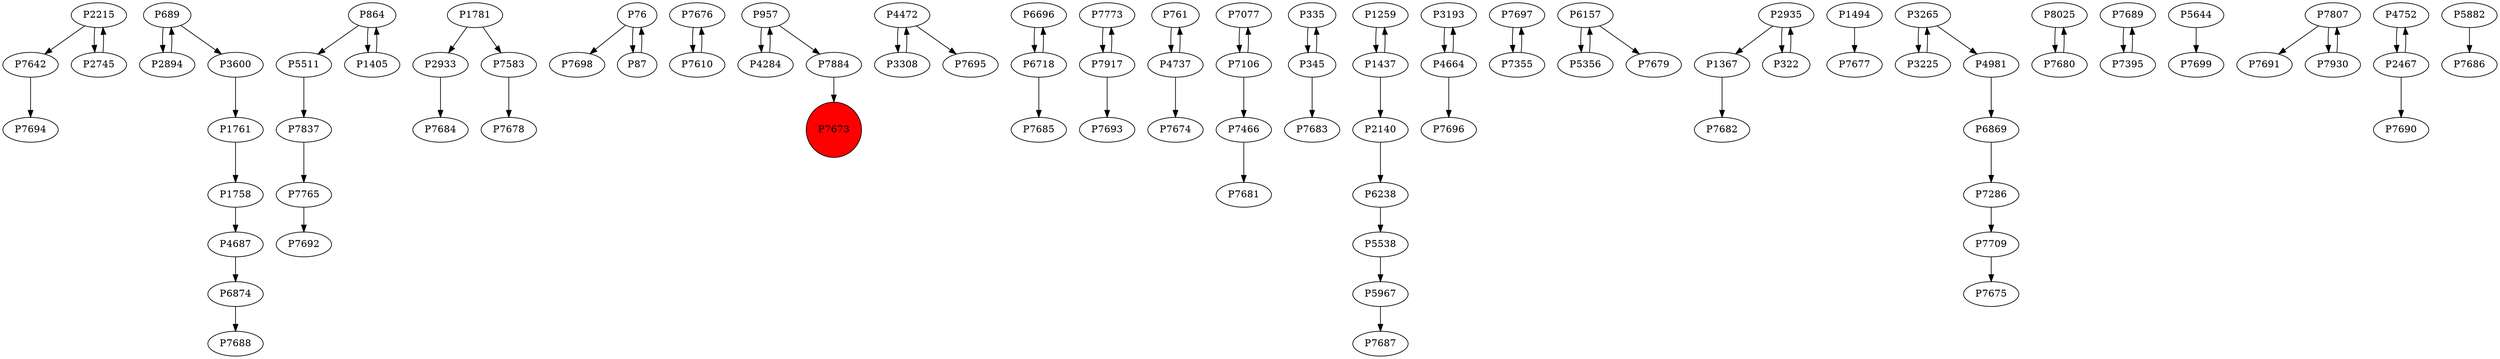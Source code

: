 digraph {
	P7642 -> P7694
	P689 -> P2894
	P2215 -> P2745
	P5511 -> P7837
	P1781 -> P2933
	P76 -> P7698
	P7676 -> P7610
	P6874 -> P7688
	P957 -> P4284
	P4687 -> P6874
	P4472 -> P3308
	P6696 -> P6718
	P7773 -> P7917
	P957 -> P7884
	P761 -> P4737
	P7077 -> P7106
	P335 -> P345
	P1259 -> P1437
	P864 -> P5511
	P3193 -> P4664
	P1437 -> P1259
	P7106 -> P7466
	P7884 -> P7673
	P2933 -> P7684
	P5538 -> P5967
	P7697 -> P7355
	P4664 -> P7696
	P6157 -> P5356
	P2935 -> P1367
	P1494 -> P7677
	P3265 -> P3225
	P689 -> P3600
	P4737 -> P7674
	P8025 -> P7680
	P3265 -> P4981
	P7689 -> P7395
	P7610 -> P7676
	P7466 -> P7681
	P1761 -> P1758
	P7395 -> P7689
	P6718 -> P7685
	P5644 -> P7699
	P2935 -> P322
	P7583 -> P7678
	P7807 -> P7691
	P5356 -> P6157
	P7807 -> P7930
	P6157 -> P7679
	P4752 -> P2467
	P7286 -> P7709
	P7930 -> P7807
	P2894 -> P689
	P4472 -> P7695
	P7355 -> P7697
	P3600 -> P1761
	P322 -> P2935
	P87 -> P76
	P345 -> P335
	P4981 -> P6869
	P7917 -> P7693
	P7837 -> P7765
	P1367 -> P7682
	P6869 -> P7286
	P1405 -> P864
	P3225 -> P3265
	P7917 -> P7773
	P7765 -> P7692
	P76 -> P87
	P1758 -> P4687
	P345 -> P7683
	P1437 -> P2140
	P5882 -> P7686
	P6718 -> P6696
	P5967 -> P7687
	P2745 -> P2215
	P2467 -> P4752
	P4737 -> P761
	P1781 -> P7583
	P2467 -> P7690
	P7680 -> P8025
	P2140 -> P6238
	P7709 -> P7675
	P6238 -> P5538
	P7106 -> P7077
	P4664 -> P3193
	P864 -> P1405
	P2215 -> P7642
	P3308 -> P4472
	P4284 -> P957
	P7673 [shape=circle]
	P7673 [style=filled]
	P7673 [fillcolor=red]
}